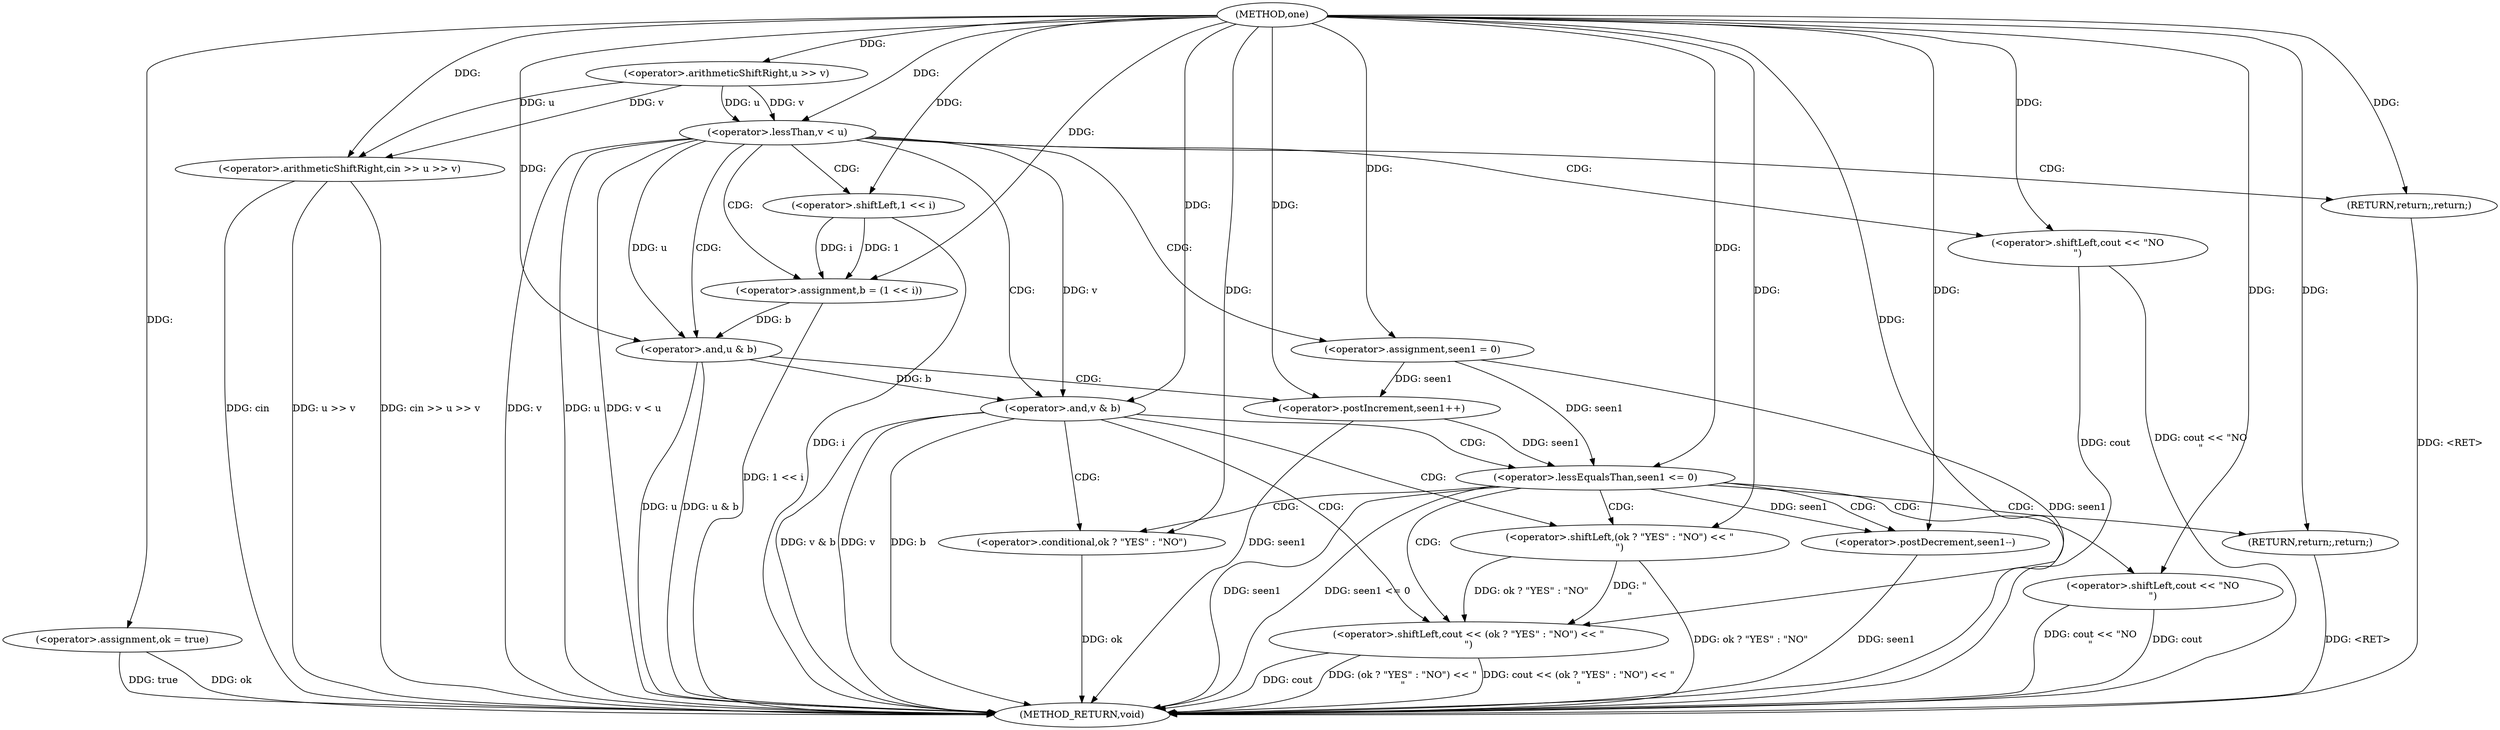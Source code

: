 digraph "one" {  
"1000134" [label = "(METHOD,one)" ]
"1000200" [label = "(METHOD_RETURN,void)" ]
"1000138" [label = "(<operator>.arithmeticShiftRight,cin >> u >> v)" ]
"1000144" [label = "(<operator>.assignment,ok = true)" ]
"1000157" [label = "(<operator>.assignment,seen1 = 0)" ]
"1000192" [label = "(<operator>.shiftLeft,cout << (ok ? \"YES\" : \"NO\") << \"\n\")" ]
"1000148" [label = "(<operator>.lessThan,v < u)" ]
"1000162" [label = "(<operator>.assignment,b = (1 << i))" ]
"1000140" [label = "(<operator>.arithmeticShiftRight,u >> v)" ]
"1000152" [label = "(<operator>.shiftLeft,cout << \"NO\n\")" ]
"1000155" [label = "(RETURN,return;,return;)" ]
"1000168" [label = "(<operator>.and,u & b)" ]
"1000175" [label = "(<operator>.and,v & b)" ]
"1000194" [label = "(<operator>.shiftLeft,(ok ? \"YES\" : \"NO\") << \"\n\")" ]
"1000164" [label = "(<operator>.shiftLeft,1 << i)" ]
"1000172" [label = "(<operator>.postIncrement,seen1++)" ]
"1000195" [label = "(<operator>.conditional,ok ? \"YES\" : \"NO\")" ]
"1000180" [label = "(<operator>.lessEqualsThan,seen1 <= 0)" ]
"1000184" [label = "(<operator>.shiftLeft,cout << \"NO\n\")" ]
"1000187" [label = "(RETURN,return;,return;)" ]
"1000190" [label = "(<operator>.postDecrement,seen1--)" ]
  "1000187" -> "1000200"  [ label = "DDG: <RET>"] 
  "1000155" -> "1000200"  [ label = "DDG: <RET>"] 
  "1000138" -> "1000200"  [ label = "DDG: u >> v"] 
  "1000138" -> "1000200"  [ label = "DDG: cin >> u >> v"] 
  "1000144" -> "1000200"  [ label = "DDG: ok"] 
  "1000148" -> "1000200"  [ label = "DDG: v"] 
  "1000148" -> "1000200"  [ label = "DDG: u"] 
  "1000148" -> "1000200"  [ label = "DDG: v < u"] 
  "1000157" -> "1000200"  [ label = "DDG: seen1"] 
  "1000162" -> "1000200"  [ label = "DDG: 1 << i"] 
  "1000168" -> "1000200"  [ label = "DDG: u"] 
  "1000168" -> "1000200"  [ label = "DDG: u & b"] 
  "1000172" -> "1000200"  [ label = "DDG: seen1"] 
  "1000175" -> "1000200"  [ label = "DDG: v"] 
  "1000175" -> "1000200"  [ label = "DDG: b"] 
  "1000175" -> "1000200"  [ label = "DDG: v & b"] 
  "1000180" -> "1000200"  [ label = "DDG: seen1"] 
  "1000180" -> "1000200"  [ label = "DDG: seen1 <= 0"] 
  "1000190" -> "1000200"  [ label = "DDG: seen1"] 
  "1000192" -> "1000200"  [ label = "DDG: cout"] 
  "1000195" -> "1000200"  [ label = "DDG: ok"] 
  "1000194" -> "1000200"  [ label = "DDG: ok ? \"YES\" : \"NO\""] 
  "1000192" -> "1000200"  [ label = "DDG: (ok ? \"YES\" : \"NO\") << \"\n\""] 
  "1000192" -> "1000200"  [ label = "DDG: cout << (ok ? \"YES\" : \"NO\") << \"\n\""] 
  "1000184" -> "1000200"  [ label = "DDG: cout"] 
  "1000184" -> "1000200"  [ label = "DDG: cout << \"NO\n\""] 
  "1000152" -> "1000200"  [ label = "DDG: cout"] 
  "1000152" -> "1000200"  [ label = "DDG: cout << \"NO\n\""] 
  "1000144" -> "1000200"  [ label = "DDG: true"] 
  "1000138" -> "1000200"  [ label = "DDG: cin"] 
  "1000164" -> "1000200"  [ label = "DDG: i"] 
  "1000134" -> "1000144"  [ label = "DDG: "] 
  "1000134" -> "1000157"  [ label = "DDG: "] 
  "1000134" -> "1000138"  [ label = "DDG: "] 
  "1000140" -> "1000138"  [ label = "DDG: v"] 
  "1000140" -> "1000138"  [ label = "DDG: u"] 
  "1000164" -> "1000162"  [ label = "DDG: 1"] 
  "1000164" -> "1000162"  [ label = "DDG: i"] 
  "1000134" -> "1000192"  [ label = "DDG: "] 
  "1000194" -> "1000192"  [ label = "DDG: \"\n\""] 
  "1000194" -> "1000192"  [ label = "DDG: ok ? \"YES\" : \"NO\""] 
  "1000134" -> "1000140"  [ label = "DDG: "] 
  "1000140" -> "1000148"  [ label = "DDG: v"] 
  "1000134" -> "1000148"  [ label = "DDG: "] 
  "1000140" -> "1000148"  [ label = "DDG: u"] 
  "1000134" -> "1000155"  [ label = "DDG: "] 
  "1000134" -> "1000162"  [ label = "DDG: "] 
  "1000134" -> "1000194"  [ label = "DDG: "] 
  "1000134" -> "1000152"  [ label = "DDG: "] 
  "1000134" -> "1000164"  [ label = "DDG: "] 
  "1000148" -> "1000168"  [ label = "DDG: u"] 
  "1000134" -> "1000168"  [ label = "DDG: "] 
  "1000162" -> "1000168"  [ label = "DDG: b"] 
  "1000148" -> "1000175"  [ label = "DDG: v"] 
  "1000134" -> "1000175"  [ label = "DDG: "] 
  "1000168" -> "1000175"  [ label = "DDG: b"] 
  "1000134" -> "1000195"  [ label = "DDG: "] 
  "1000157" -> "1000172"  [ label = "DDG: seen1"] 
  "1000134" -> "1000172"  [ label = "DDG: "] 
  "1000157" -> "1000180"  [ label = "DDG: seen1"] 
  "1000172" -> "1000180"  [ label = "DDG: seen1"] 
  "1000134" -> "1000180"  [ label = "DDG: "] 
  "1000134" -> "1000187"  [ label = "DDG: "] 
  "1000134" -> "1000184"  [ label = "DDG: "] 
  "1000180" -> "1000190"  [ label = "DDG: seen1"] 
  "1000134" -> "1000190"  [ label = "DDG: "] 
  "1000148" -> "1000168"  [ label = "CDG: "] 
  "1000148" -> "1000164"  [ label = "CDG: "] 
  "1000148" -> "1000175"  [ label = "CDG: "] 
  "1000148" -> "1000155"  [ label = "CDG: "] 
  "1000148" -> "1000152"  [ label = "CDG: "] 
  "1000148" -> "1000162"  [ label = "CDG: "] 
  "1000148" -> "1000157"  [ label = "CDG: "] 
  "1000168" -> "1000172"  [ label = "CDG: "] 
  "1000175" -> "1000195"  [ label = "CDG: "] 
  "1000175" -> "1000194"  [ label = "CDG: "] 
  "1000175" -> "1000192"  [ label = "CDG: "] 
  "1000175" -> "1000180"  [ label = "CDG: "] 
  "1000180" -> "1000190"  [ label = "CDG: "] 
  "1000180" -> "1000195"  [ label = "CDG: "] 
  "1000180" -> "1000194"  [ label = "CDG: "] 
  "1000180" -> "1000192"  [ label = "CDG: "] 
  "1000180" -> "1000184"  [ label = "CDG: "] 
  "1000180" -> "1000187"  [ label = "CDG: "] 
}
